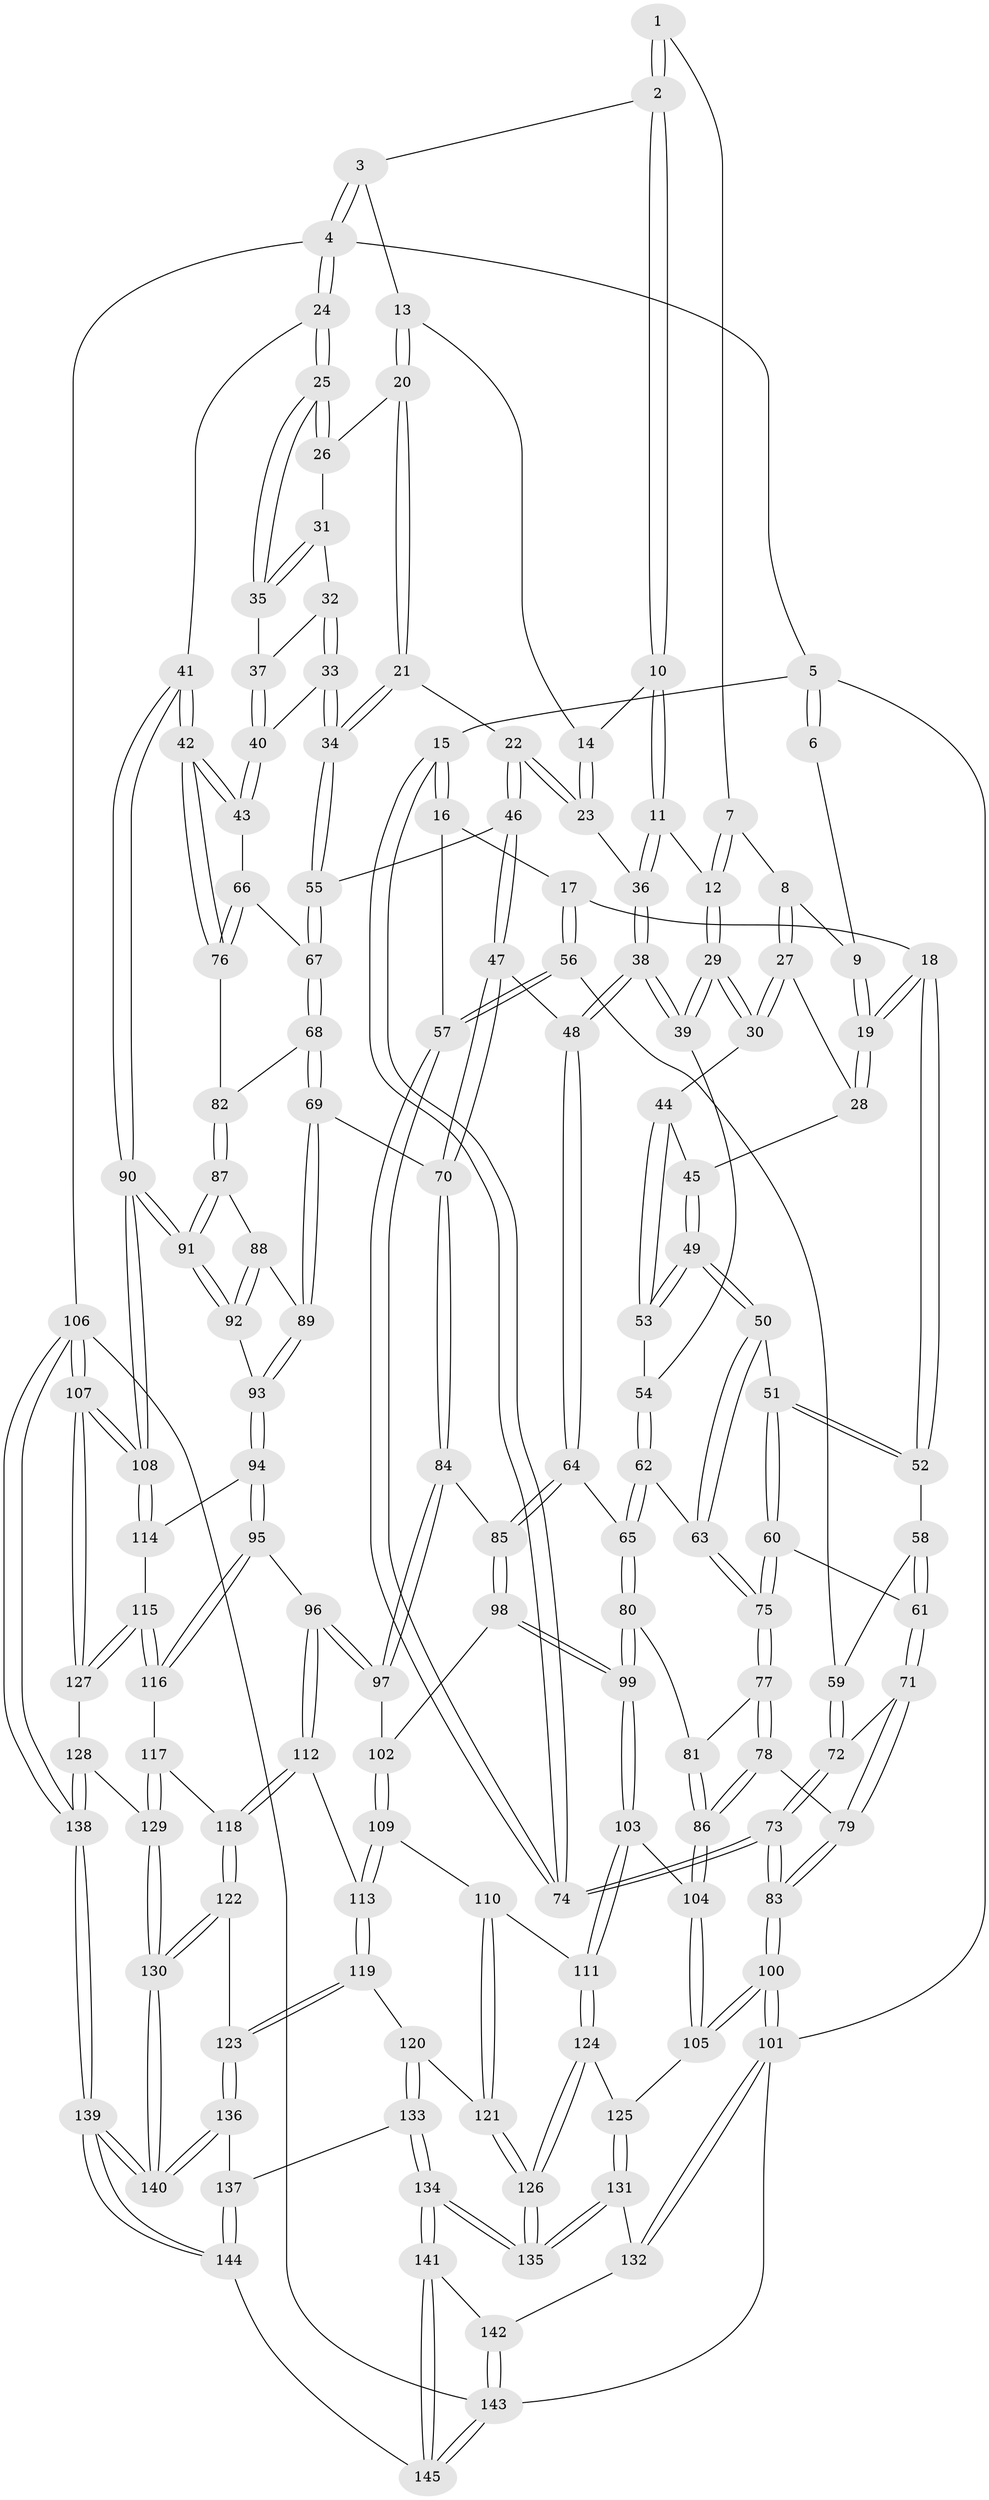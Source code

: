 // Generated by graph-tools (version 1.1) at 2025/17/03/09/25 04:17:12]
// undirected, 145 vertices, 359 edges
graph export_dot {
graph [start="1"]
  node [color=gray90,style=filled];
  1 [pos="+0.3032073551179164+0"];
  2 [pos="+0.4736227796174591+0"];
  3 [pos="+0.8196767538086613+0"];
  4 [pos="+1+0"];
  5 [pos="+0+0"];
  6 [pos="+0.2734405574103702+0"];
  7 [pos="+0.293294169678082+0.03735649406452996"];
  8 [pos="+0.2770296981598873+0.05880760672904311"];
  9 [pos="+0.22093722351848422+0.022290100712926513"];
  10 [pos="+0.4815582694263882+0"];
  11 [pos="+0.47855332579907434+0"];
  12 [pos="+0.42163865043900006+0.044743406937225935"];
  13 [pos="+0.808718597054187+0"];
  14 [pos="+0.661509482165901+0.04430642986463135"];
  15 [pos="+0+0"];
  16 [pos="+0.04574345567646136+0.09517505654687056"];
  17 [pos="+0.06572387636250823+0.10850832233381799"];
  18 [pos="+0.08947494971028946+0.12290189342245116"];
  19 [pos="+0.15418534421168467+0.10578508604408188"];
  20 [pos="+0.8161545234491474+0"];
  21 [pos="+0.8036773069988548+0.009623447964721404"];
  22 [pos="+0.7134118776412659+0.14429193687911446"];
  23 [pos="+0.6742328135729667+0.11508023082830775"];
  24 [pos="+1+0.02933746105613095"];
  25 [pos="+1+0.04310198853145587"];
  26 [pos="+0.8644286660631402+0.039376839214833995"];
  27 [pos="+0.28862222376491564+0.09160814226888896"];
  28 [pos="+0.2263220493586134+0.1271618103301871"];
  29 [pos="+0.3866423014959152+0.11160274356329605"];
  30 [pos="+0.37293855862785397+0.11563874214374448"];
  31 [pos="+0.8670150240913941+0.04391255848453217"];
  32 [pos="+0.8704132588884785+0.12144501151424936"];
  33 [pos="+0.8638119824888039+0.20152358554979524"];
  34 [pos="+0.8409612569667997+0.20989569431881547"];
  35 [pos="+0.9612175920981579+0.11408392597857407"];
  36 [pos="+0.5540121617043124+0.09617928010369564"];
  37 [pos="+0.9598408785688838+0.11573788354162756"];
  38 [pos="+0.5365197790897931+0.2502571491556216"];
  39 [pos="+0.4332692835649304+0.20223750724816672"];
  40 [pos="+0.8974167624168673+0.20244947795913654"];
  41 [pos="+1+0.2952280989504031"];
  42 [pos="+1+0.2955648827733962"];
  43 [pos="+0.9760896799003402+0.25468602455588046"];
  44 [pos="+0.3551341389235298+0.1342517917267257"];
  45 [pos="+0.2448071872391009+0.15518254960050243"];
  46 [pos="+0.7216432144245231+0.1945323141335315"];
  47 [pos="+0.6806703515919751+0.23232878330215562"];
  48 [pos="+0.5613779879691202+0.2900470546496915"];
  49 [pos="+0.27199105575627+0.22917580965673853"];
  50 [pos="+0.2622932734404575+0.25155527524482857"];
  51 [pos="+0.19517505317302677+0.24370083319656446"];
  52 [pos="+0.09366745474969555+0.13614890416484715"];
  53 [pos="+0.30074855207462686+0.20970814537368268"];
  54 [pos="+0.3936910264065177+0.23563170278372336"];
  55 [pos="+0.8145970428713466+0.22452975853567467"];
  56 [pos="+0.0019014300969243795+0.2864570986486038"];
  57 [pos="+0+0.2885164556226848"];
  58 [pos="+0.09195281044592814+0.1498468291136312"];
  59 [pos="+0.047735772492313186+0.2829096982415796"];
  60 [pos="+0.14252333674450018+0.3153087946330461"];
  61 [pos="+0.12327660399835029+0.3213797899274516"];
  62 [pos="+0.35167690701921106+0.316094947666149"];
  63 [pos="+0.2808462667079699+0.29362969860431326"];
  64 [pos="+0.56051589028075+0.2946824169581446"];
  65 [pos="+0.41087653263415147+0.3877342450120178"];
  66 [pos="+0.8811735314577755+0.32991571022624094"];
  67 [pos="+0.8293100606654079+0.3199365164581367"];
  68 [pos="+0.7960084534649152+0.3749192998984258"];
  69 [pos="+0.7764891266962034+0.3934877413659363"];
  70 [pos="+0.7668647763962348+0.3947906876339287"];
  71 [pos="+0.10363301965448933+0.33690613729864477"];
  72 [pos="+0.09558045839932565+0.3326308822923017"];
  73 [pos="+0+0.3932814616761629"];
  74 [pos="+0+0.3596336484178567"];
  75 [pos="+0.23636911117239737+0.3619586621366634"];
  76 [pos="+0.9341426844912054+0.3793835125895241"];
  77 [pos="+0.23537407732507992+0.3812888545520169"];
  78 [pos="+0.12893857901432176+0.4671835436874695"];
  79 [pos="+0.1025192844821058+0.4612928355040751"];
  80 [pos="+0.3939787782057228+0.4492179706767885"];
  81 [pos="+0.2603736444835884+0.40327012882900704"];
  82 [pos="+0.9179513609646385+0.4180615129666348"];
  83 [pos="+0+0.57639584649895"];
  84 [pos="+0.6635033826432345+0.4460371494632878"];
  85 [pos="+0.633586908926249+0.4346934659144021"];
  86 [pos="+0.24416646822550092+0.5710435449016471"];
  87 [pos="+0.9181526091645976+0.42651475055875526"];
  88 [pos="+0.9106052470292868+0.4364431952951285"];
  89 [pos="+0.8398758292951921+0.4808065864915562"];
  90 [pos="+1+0.5757250003771381"];
  91 [pos="+1+0.5597676457735741"];
  92 [pos="+0.9354978442214884+0.5551847334153662"];
  93 [pos="+0.8413586182977759+0.5739545774873226"];
  94 [pos="+0.8055487620381833+0.6119906863479735"];
  95 [pos="+0.7744029673353514+0.6260145318789346"];
  96 [pos="+0.7612150996465701+0.6230278057782394"];
  97 [pos="+0.7108478768800077+0.5556184396383336"];
  98 [pos="+0.5078567960520566+0.5389234800660329"];
  99 [pos="+0.40233366584894537+0.5355115847399303"];
  100 [pos="+0+0.5775707951681786"];
  101 [pos="+0+1"];
  102 [pos="+0.5530165127923072+0.5937258251220437"];
  103 [pos="+0.32084738302646365+0.6313856604227726"];
  104 [pos="+0.2728533324490747+0.6069629177264948"];
  105 [pos="+0.00483451860801451+0.6669589815487342"];
  106 [pos="+1+1"];
  107 [pos="+1+0.7251363028430091"];
  108 [pos="+1+0.6550414060471559"];
  109 [pos="+0.5933182444899671+0.6948881498886414"];
  110 [pos="+0.4946811603026181+0.7214279147588771"];
  111 [pos="+0.3209276563079779+0.6319304910363417"];
  112 [pos="+0.6407950162399474+0.6938157008690238"];
  113 [pos="+0.610020306516398+0.7027602906173607"];
  114 [pos="+0.922965703840715+0.685217947034359"];
  115 [pos="+0.8971967139530916+0.7759745574246931"];
  116 [pos="+0.7954007942238324+0.7214305646644881"];
  117 [pos="+0.782689523267632+0.7589617581981287"];
  118 [pos="+0.7142111960534963+0.7894870297189642"];
  119 [pos="+0.6089217311090489+0.8221021973099092"];
  120 [pos="+0.4982047895014596+0.8262705818762249"];
  121 [pos="+0.4877698186259471+0.8005560261959329"];
  122 [pos="+0.6771662878045146+0.8676094533766161"];
  123 [pos="+0.6339836473857996+0.8613451609605417"];
  124 [pos="+0.28892937945356406+0.7600092671398672"];
  125 [pos="+0.09827327761746457+0.780617806397346"];
  126 [pos="+0.29680411388590083+0.7881062348308173"];
  127 [pos="+0.9038082582505641+0.7872915852503689"];
  128 [pos="+0.8907830650906193+0.8375691492337661"];
  129 [pos="+0.7965702904986711+0.8359473195300049"];
  130 [pos="+0.7445104738547577+0.9106704529202683"];
  131 [pos="+0.07652941724974534+0.8846031338124923"];
  132 [pos="+0.07116389834604214+0.8934880382643438"];
  133 [pos="+0.483324701757729+0.8608438728098383"];
  134 [pos="+0.3285723298905563+0.944374442539828"];
  135 [pos="+0.3051349226546075+0.8746016219060597"];
  136 [pos="+0.5834270413570777+0.9302150237686834"];
  137 [pos="+0.5647115551846935+0.9442037812595672"];
  138 [pos="+1+1"];
  139 [pos="+0.9244841556856811+1"];
  140 [pos="+0.8084749276021015+1"];
  141 [pos="+0.32843779068428147+0.9495442417958682"];
  142 [pos="+0.10219671132059832+0.9451182071609292"];
  143 [pos="+0.13080215947586263+1"];
  144 [pos="+0.45996611075458577+1"];
  145 [pos="+0.3701581588140855+1"];
  1 -- 2;
  1 -- 2;
  1 -- 7;
  2 -- 3;
  2 -- 10;
  2 -- 10;
  3 -- 4;
  3 -- 4;
  3 -- 13;
  4 -- 5;
  4 -- 24;
  4 -- 24;
  4 -- 106;
  5 -- 6;
  5 -- 6;
  5 -- 15;
  5 -- 101;
  6 -- 9;
  7 -- 8;
  7 -- 12;
  7 -- 12;
  8 -- 9;
  8 -- 27;
  8 -- 27;
  9 -- 19;
  9 -- 19;
  10 -- 11;
  10 -- 11;
  10 -- 14;
  11 -- 12;
  11 -- 36;
  11 -- 36;
  12 -- 29;
  12 -- 29;
  13 -- 14;
  13 -- 20;
  13 -- 20;
  14 -- 23;
  14 -- 23;
  15 -- 16;
  15 -- 16;
  15 -- 74;
  15 -- 74;
  16 -- 17;
  16 -- 57;
  17 -- 18;
  17 -- 56;
  17 -- 56;
  18 -- 19;
  18 -- 19;
  18 -- 52;
  18 -- 52;
  19 -- 28;
  19 -- 28;
  20 -- 21;
  20 -- 21;
  20 -- 26;
  21 -- 22;
  21 -- 34;
  21 -- 34;
  22 -- 23;
  22 -- 23;
  22 -- 46;
  22 -- 46;
  23 -- 36;
  24 -- 25;
  24 -- 25;
  24 -- 41;
  25 -- 26;
  25 -- 26;
  25 -- 35;
  25 -- 35;
  26 -- 31;
  27 -- 28;
  27 -- 30;
  27 -- 30;
  28 -- 45;
  29 -- 30;
  29 -- 30;
  29 -- 39;
  29 -- 39;
  30 -- 44;
  31 -- 32;
  31 -- 35;
  31 -- 35;
  32 -- 33;
  32 -- 33;
  32 -- 37;
  33 -- 34;
  33 -- 34;
  33 -- 40;
  34 -- 55;
  34 -- 55;
  35 -- 37;
  36 -- 38;
  36 -- 38;
  37 -- 40;
  37 -- 40;
  38 -- 39;
  38 -- 39;
  38 -- 48;
  38 -- 48;
  39 -- 54;
  40 -- 43;
  40 -- 43;
  41 -- 42;
  41 -- 42;
  41 -- 90;
  41 -- 90;
  42 -- 43;
  42 -- 43;
  42 -- 76;
  42 -- 76;
  43 -- 66;
  44 -- 45;
  44 -- 53;
  44 -- 53;
  45 -- 49;
  45 -- 49;
  46 -- 47;
  46 -- 47;
  46 -- 55;
  47 -- 48;
  47 -- 70;
  47 -- 70;
  48 -- 64;
  48 -- 64;
  49 -- 50;
  49 -- 50;
  49 -- 53;
  49 -- 53;
  50 -- 51;
  50 -- 63;
  50 -- 63;
  51 -- 52;
  51 -- 52;
  51 -- 60;
  51 -- 60;
  52 -- 58;
  53 -- 54;
  54 -- 62;
  54 -- 62;
  55 -- 67;
  55 -- 67;
  56 -- 57;
  56 -- 57;
  56 -- 59;
  57 -- 74;
  57 -- 74;
  58 -- 59;
  58 -- 61;
  58 -- 61;
  59 -- 72;
  59 -- 72;
  60 -- 61;
  60 -- 75;
  60 -- 75;
  61 -- 71;
  61 -- 71;
  62 -- 63;
  62 -- 65;
  62 -- 65;
  63 -- 75;
  63 -- 75;
  64 -- 65;
  64 -- 85;
  64 -- 85;
  65 -- 80;
  65 -- 80;
  66 -- 67;
  66 -- 76;
  66 -- 76;
  67 -- 68;
  67 -- 68;
  68 -- 69;
  68 -- 69;
  68 -- 82;
  69 -- 70;
  69 -- 89;
  69 -- 89;
  70 -- 84;
  70 -- 84;
  71 -- 72;
  71 -- 79;
  71 -- 79;
  72 -- 73;
  72 -- 73;
  73 -- 74;
  73 -- 74;
  73 -- 83;
  73 -- 83;
  75 -- 77;
  75 -- 77;
  76 -- 82;
  77 -- 78;
  77 -- 78;
  77 -- 81;
  78 -- 79;
  78 -- 86;
  78 -- 86;
  79 -- 83;
  79 -- 83;
  80 -- 81;
  80 -- 99;
  80 -- 99;
  81 -- 86;
  81 -- 86;
  82 -- 87;
  82 -- 87;
  83 -- 100;
  83 -- 100;
  84 -- 85;
  84 -- 97;
  84 -- 97;
  85 -- 98;
  85 -- 98;
  86 -- 104;
  86 -- 104;
  87 -- 88;
  87 -- 91;
  87 -- 91;
  88 -- 89;
  88 -- 92;
  88 -- 92;
  89 -- 93;
  89 -- 93;
  90 -- 91;
  90 -- 91;
  90 -- 108;
  90 -- 108;
  91 -- 92;
  91 -- 92;
  92 -- 93;
  93 -- 94;
  93 -- 94;
  94 -- 95;
  94 -- 95;
  94 -- 114;
  95 -- 96;
  95 -- 116;
  95 -- 116;
  96 -- 97;
  96 -- 97;
  96 -- 112;
  96 -- 112;
  97 -- 102;
  98 -- 99;
  98 -- 99;
  98 -- 102;
  99 -- 103;
  99 -- 103;
  100 -- 101;
  100 -- 101;
  100 -- 105;
  100 -- 105;
  101 -- 132;
  101 -- 132;
  101 -- 143;
  102 -- 109;
  102 -- 109;
  103 -- 104;
  103 -- 111;
  103 -- 111;
  104 -- 105;
  104 -- 105;
  105 -- 125;
  106 -- 107;
  106 -- 107;
  106 -- 138;
  106 -- 138;
  106 -- 143;
  107 -- 108;
  107 -- 108;
  107 -- 127;
  107 -- 127;
  108 -- 114;
  108 -- 114;
  109 -- 110;
  109 -- 113;
  109 -- 113;
  110 -- 111;
  110 -- 121;
  110 -- 121;
  111 -- 124;
  111 -- 124;
  112 -- 113;
  112 -- 118;
  112 -- 118;
  113 -- 119;
  113 -- 119;
  114 -- 115;
  115 -- 116;
  115 -- 116;
  115 -- 127;
  115 -- 127;
  116 -- 117;
  117 -- 118;
  117 -- 129;
  117 -- 129;
  118 -- 122;
  118 -- 122;
  119 -- 120;
  119 -- 123;
  119 -- 123;
  120 -- 121;
  120 -- 133;
  120 -- 133;
  121 -- 126;
  121 -- 126;
  122 -- 123;
  122 -- 130;
  122 -- 130;
  123 -- 136;
  123 -- 136;
  124 -- 125;
  124 -- 126;
  124 -- 126;
  125 -- 131;
  125 -- 131;
  126 -- 135;
  126 -- 135;
  127 -- 128;
  128 -- 129;
  128 -- 138;
  128 -- 138;
  129 -- 130;
  129 -- 130;
  130 -- 140;
  130 -- 140;
  131 -- 132;
  131 -- 135;
  131 -- 135;
  132 -- 142;
  133 -- 134;
  133 -- 134;
  133 -- 137;
  134 -- 135;
  134 -- 135;
  134 -- 141;
  134 -- 141;
  136 -- 137;
  136 -- 140;
  136 -- 140;
  137 -- 144;
  137 -- 144;
  138 -- 139;
  138 -- 139;
  139 -- 140;
  139 -- 140;
  139 -- 144;
  139 -- 144;
  141 -- 142;
  141 -- 145;
  141 -- 145;
  142 -- 143;
  142 -- 143;
  143 -- 145;
  143 -- 145;
  144 -- 145;
}
